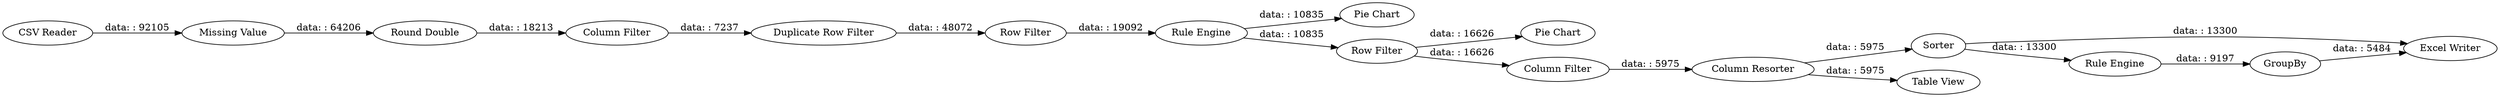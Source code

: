 digraph {
	"8757347722827883146_12" [label="Rule Engine"]
	"8757347722827883146_13" [label="Pie Chart"]
	"8757347722827883146_3" [label="Excel Writer"]
	"8757347722827883146_21" [label="Rule Engine"]
	"8757347722827883146_17" [label="Column Resorter"]
	"8757347722827883146_22" [label=GroupBy]
	"8757347722827883146_14" [label="Row Filter"]
	"8757347722827883146_2" [label="Missing Value"]
	"8757347722827883146_6" [label="Duplicate Row Filter"]
	"8757347722827883146_5" [label="Column Filter"]
	"8757347722827883146_15" [label="Pie Chart"]
	"8757347722827883146_4" [label="Round Double"]
	"8757347722827883146_20" [label=Sorter]
	"8757347722827883146_18" [label="Table View"]
	"8757347722827883146_1" [label="CSV Reader"]
	"8757347722827883146_19" [label="Column Filter"]
	"8757347722827883146_7" [label="Row Filter"]
	"8757347722827883146_6" -> "8757347722827883146_7" [label="data: : 48072"]
	"8757347722827883146_20" -> "8757347722827883146_21" [label="data: : 13300"]
	"8757347722827883146_2" -> "8757347722827883146_4" [label="data: : 64206"]
	"8757347722827883146_14" -> "8757347722827883146_19" [label="data: : 16626"]
	"8757347722827883146_17" -> "8757347722827883146_20" [label="data: : 5975"]
	"8757347722827883146_1" -> "8757347722827883146_2" [label="data: : 92105"]
	"8757347722827883146_20" -> "8757347722827883146_3" [label="data: : 13300"]
	"8757347722827883146_12" -> "8757347722827883146_14" [label="data: : 10835"]
	"8757347722827883146_5" -> "8757347722827883146_6" [label="data: : 7237"]
	"8757347722827883146_12" -> "8757347722827883146_13" [label="data: : 10835"]
	"8757347722827883146_7" -> "8757347722827883146_12" [label="data: : 19092"]
	"8757347722827883146_4" -> "8757347722827883146_5" [label="data: : 18213"]
	"8757347722827883146_19" -> "8757347722827883146_17" [label="data: : 5975"]
	"8757347722827883146_21" -> "8757347722827883146_22" [label="data: : 9197"]
	"8757347722827883146_17" -> "8757347722827883146_18" [label="data: : 5975"]
	"8757347722827883146_22" -> "8757347722827883146_3" [label="data: : 5484"]
	"8757347722827883146_14" -> "8757347722827883146_15" [label="data: : 16626"]
	rankdir=LR
}
